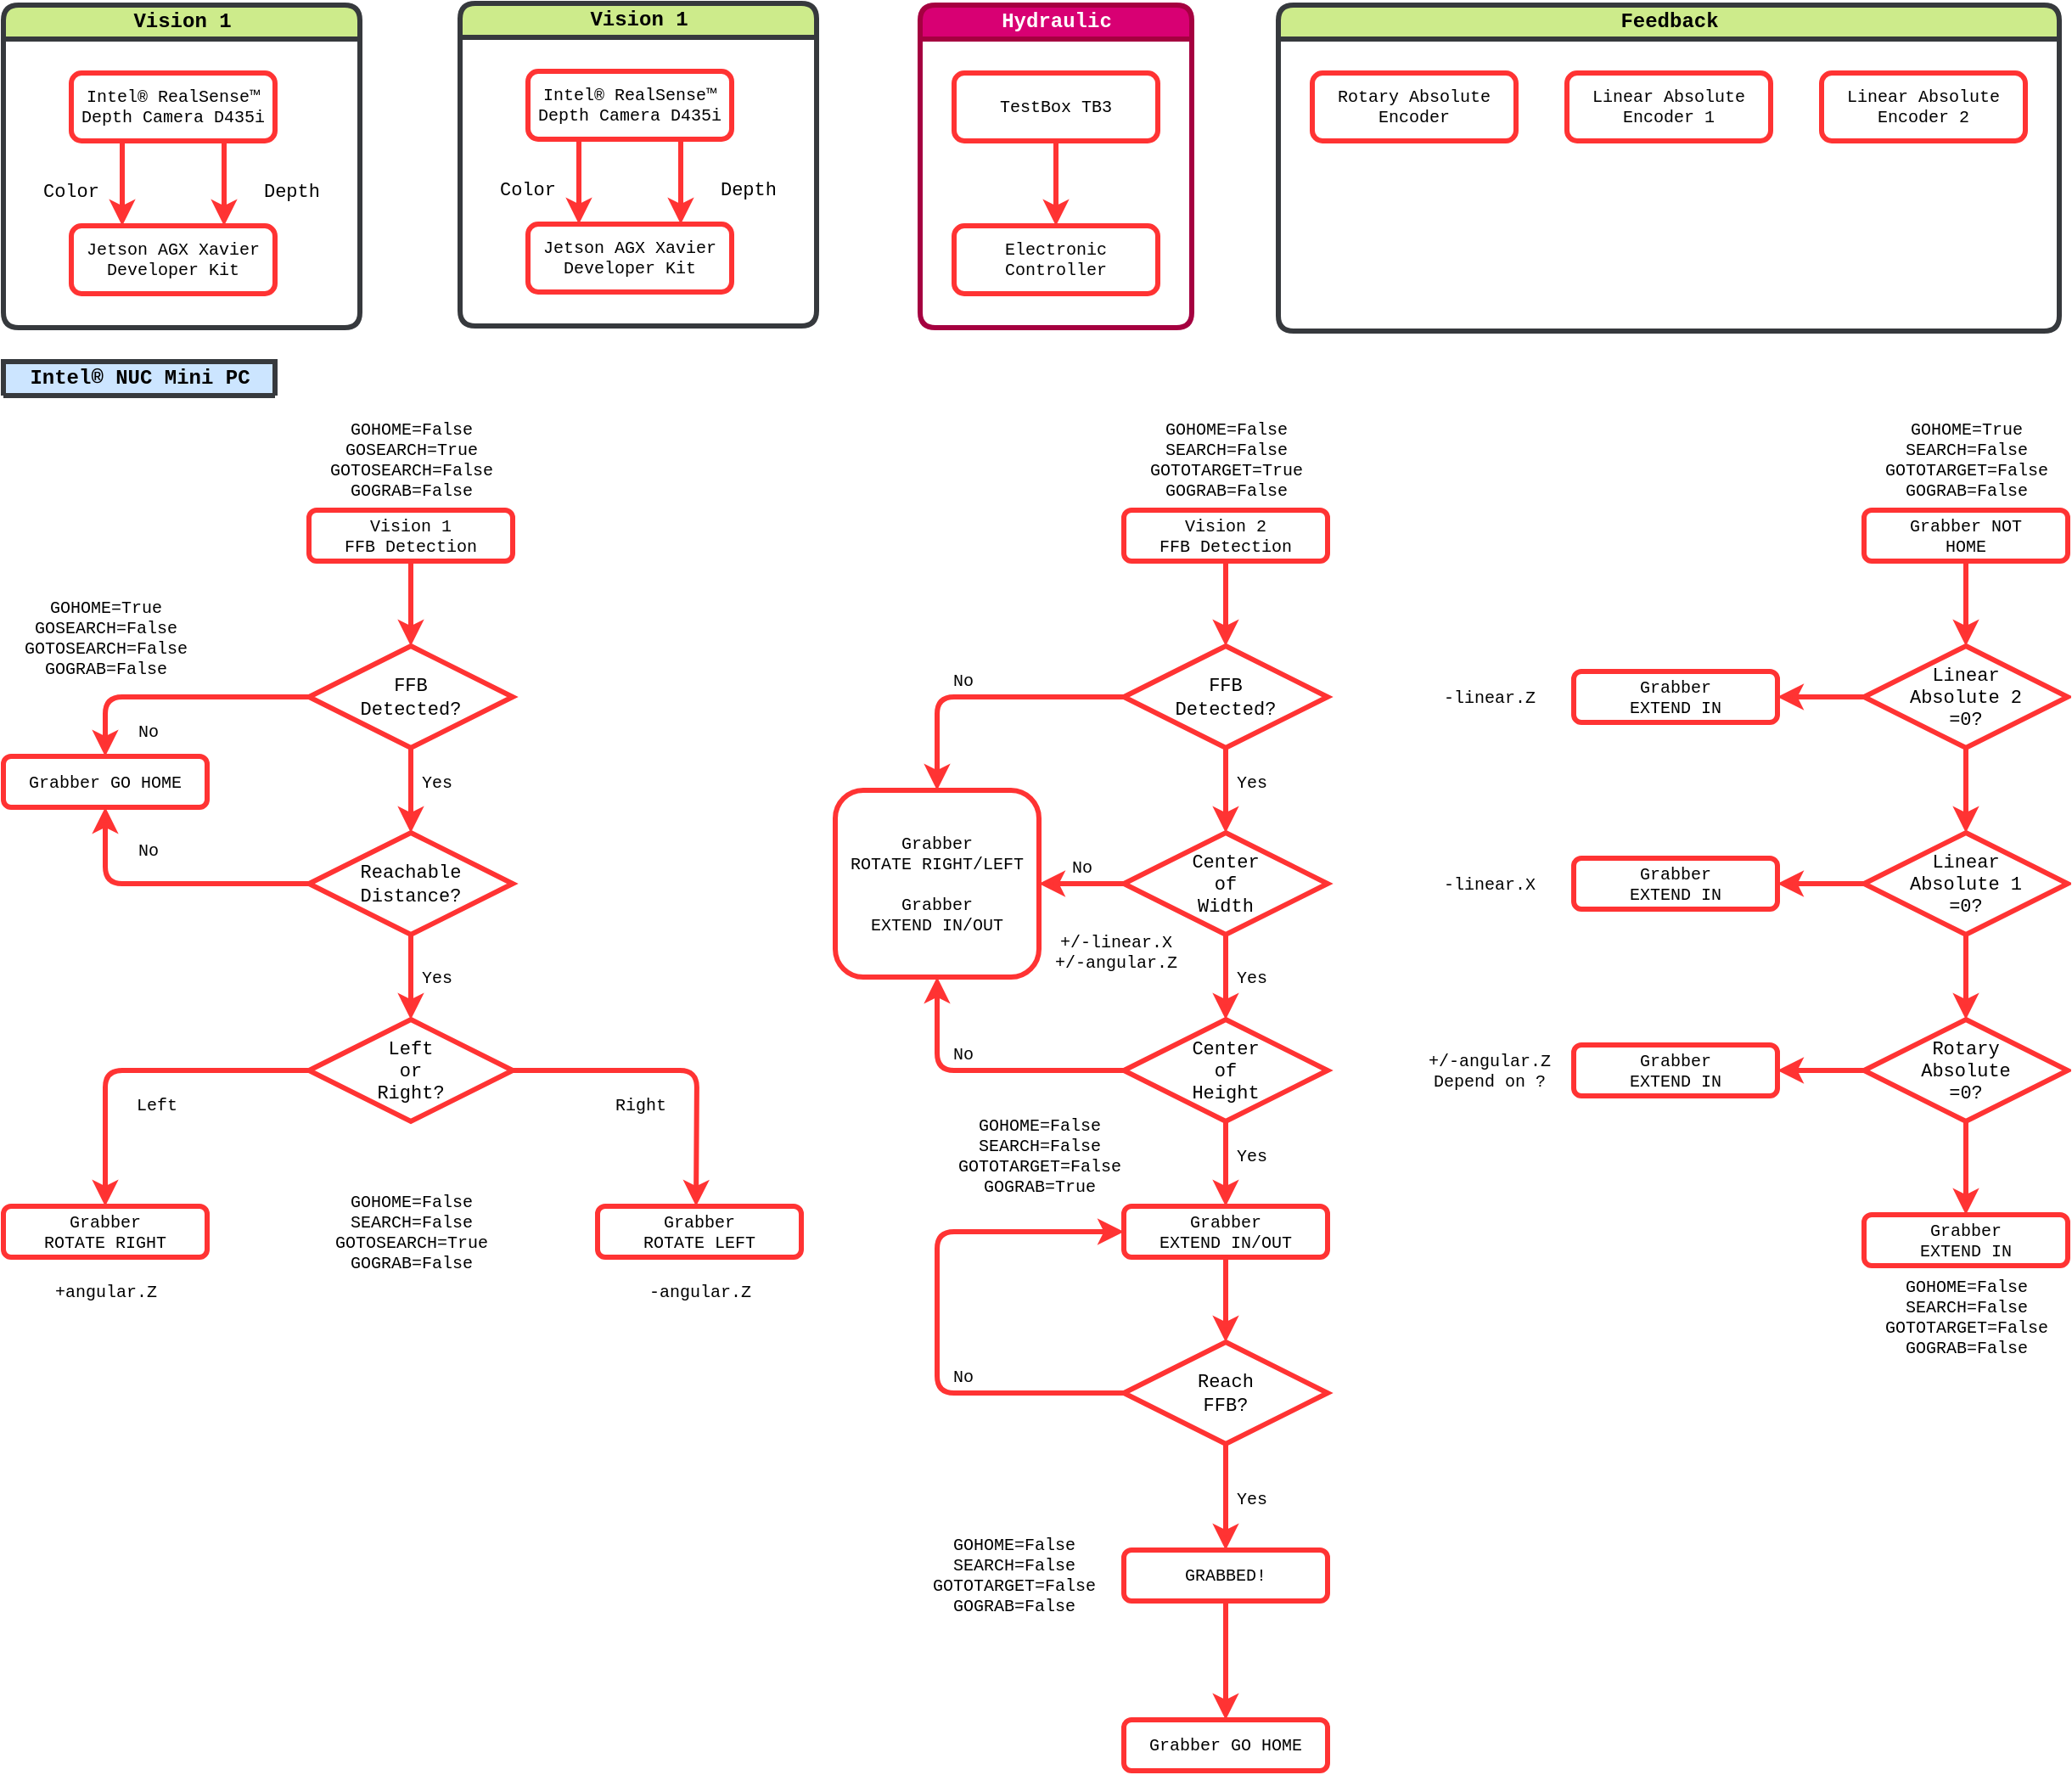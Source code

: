 <mxfile version="14.1.8" type="device"><diagram name="Page-1" id="c7558073-3199-34d8-9f00-42111426c3f3"><mxGraphModel dx="999" dy="801" grid="1" gridSize="10" guides="1" tooltips="1" connect="1" arrows="1" fold="1" page="1" pageScale="1" pageWidth="827" pageHeight="1169" background="#ffffff" math="0" shadow="0"><root><mxCell id="0"/><mxCell id="1" parent="0"/><mxCell id="b0fu4zYc11ow7xTLBVwF-104" value="Vision 1" style="swimlane;html=1;startSize=20;horizontal=1;childLayout=treeLayout;horizontalTree=0;resizable=0;containerType=tree;fontFamily=Courier New;fillColor=#cdeb8b;strokeColor=#36393d;swimlaneFillColor=none;rounded=1;strokeWidth=3;" vertex="1" parent="1"><mxGeometry x="40" y="30" width="210" height="190" as="geometry"/></mxCell><mxCell id="b0fu4zYc11ow7xTLBVwF-134" style="edgeStyle=orthogonalEdgeStyle;curved=1;orthogonalLoop=1;jettySize=auto;html=1;exitX=0.25;exitY=1;exitDx=0;exitDy=0;entryX=0.25;entryY=0;entryDx=0;entryDy=0;strokeWidth=3;fontFamily=Courier New;fontSize=11;strokeColor=#FF3333;" edge="1" parent="b0fu4zYc11ow7xTLBVwF-104" source="b0fu4zYc11ow7xTLBVwF-105" target="b0fu4zYc11ow7xTLBVwF-136"><mxGeometry relative="1" as="geometry"><mxPoint x="70" y="132" as="targetPoint"/></mxGeometry></mxCell><mxCell id="b0fu4zYc11ow7xTLBVwF-135" style="edgeStyle=orthogonalEdgeStyle;curved=1;orthogonalLoop=1;jettySize=auto;html=1;exitX=0.75;exitY=1;exitDx=0;exitDy=0;entryX=0.75;entryY=0;entryDx=0;entryDy=0;strokeWidth=3;fontFamily=Courier New;fontSize=11;strokeColor=#FF3333;" edge="1" parent="b0fu4zYc11ow7xTLBVwF-104" source="b0fu4zYc11ow7xTLBVwF-105" target="b0fu4zYc11ow7xTLBVwF-136"><mxGeometry relative="1" as="geometry"><mxPoint x="130" y="132" as="targetPoint"/></mxGeometry></mxCell><mxCell id="b0fu4zYc11ow7xTLBVwF-105" value="&lt;span style=&quot;font-size: 10px;&quot;&gt;Intel® RealSense™ Depth Camera D435i&lt;/span&gt;" style="whiteSpace=wrap;html=1;fontFamily=Courier New;rounded=1;fontStyle=0;strokeColor=#FF3333;strokeWidth=3;fontSize=10;" vertex="1" parent="b0fu4zYc11ow7xTLBVwF-104"><mxGeometry x="40" y="40" width="120" height="40" as="geometry"/></mxCell><mxCell id="b0fu4zYc11ow7xTLBVwF-136" value="&lt;span style=&quot;font-size: 10px;&quot;&gt;Jetson AGX Xavier Developer Kit&lt;/span&gt;" style="whiteSpace=wrap;html=1;fontFamily=Courier New;rounded=1;fontStyle=0;fontSize=10;strokeWidth=3;strokeColor=#FF3333;" vertex="1" parent="b0fu4zYc11ow7xTLBVwF-104"><mxGeometry x="40" y="130" width="120" height="40" as="geometry"/></mxCell><mxCell id="b0fu4zYc11ow7xTLBVwF-148" value="Color" style="text;html=1;strokeColor=none;fillColor=none;align=center;verticalAlign=middle;whiteSpace=wrap;rounded=0;fontFamily=Courier New;fontSize=11;" vertex="1" parent="b0fu4zYc11ow7xTLBVwF-104"><mxGeometry x="20" y="100" width="40" height="20" as="geometry"/></mxCell><mxCell id="b0fu4zYc11ow7xTLBVwF-149" value="Depth" style="text;html=1;strokeColor=none;fillColor=none;align=center;verticalAlign=middle;whiteSpace=wrap;rounded=0;fontFamily=Courier New;fontSize=11;" vertex="1" parent="b0fu4zYc11ow7xTLBVwF-104"><mxGeometry x="150" y="100" width="40" height="20" as="geometry"/></mxCell><mxCell id="b0fu4zYc11ow7xTLBVwF-114" value="Hydraulic" style="swimlane;html=1;startSize=20;horizontal=1;childLayout=treeLayout;horizontalTree=0;resizable=0;containerType=tree;fontFamily=Courier New;fillColor=#d80073;strokeColor=#A50040;swimlaneFillColor=none;rounded=1;strokeWidth=3;fontColor=#ffffff;" vertex="1" parent="1"><mxGeometry x="580" y="30" width="160" height="190" as="geometry"/></mxCell><mxCell id="b0fu4zYc11ow7xTLBVwF-115" value="&lt;span style=&quot;font-size: 10px;&quot;&gt;TestBox TB3&lt;/span&gt;" style="whiteSpace=wrap;html=1;fontFamily=Courier New;rounded=1;fontStyle=0;fontSize=10;strokeColor=#FF3333;strokeWidth=3;" vertex="1" parent="b0fu4zYc11ow7xTLBVwF-114"><mxGeometry x="20" y="40" width="120" height="40" as="geometry"/></mxCell><mxCell id="b0fu4zYc11ow7xTLBVwF-116" value="&lt;span style=&quot;font-size: 10px;&quot;&gt;Electronic&lt;br style=&quot;font-size: 10px;&quot;&gt;Controller&lt;br style=&quot;font-size: 10px;&quot;&gt;&lt;/span&gt;" style="whiteSpace=wrap;html=1;fontFamily=Courier New;rounded=1;fontStyle=0;fontSize=10;strokeColor=#FF3333;strokeWidth=3;" vertex="1" parent="b0fu4zYc11ow7xTLBVwF-114"><mxGeometry x="20" y="130" width="120" height="40" as="geometry"/></mxCell><mxCell id="b0fu4zYc11ow7xTLBVwF-117" value="" style="edgeStyle=elbowEdgeStyle;elbow=vertical;html=1;curved=1;strokeWidth=3;strokeColor=#FF3333;" edge="1" parent="b0fu4zYc11ow7xTLBVwF-114" source="b0fu4zYc11ow7xTLBVwF-115" target="b0fu4zYc11ow7xTLBVwF-116"><mxGeometry relative="1" as="geometry"/></mxCell><mxCell id="b0fu4zYc11ow7xTLBVwF-118" value="Feedback" style="swimlane;html=1;startSize=20;horizontal=1;childLayout=treeLayout;horizontalTree=0;resizable=0;containerType=tree;fontFamily=Courier New;fillColor=#cdeb8b;strokeColor=#36393d;swimlaneFillColor=none;rounded=1;strokeWidth=3;" vertex="1" parent="1"><mxGeometry x="791" y="30" width="460" height="192" as="geometry"/></mxCell><mxCell id="b0fu4zYc11ow7xTLBVwF-119" value="&lt;span style=&quot;font-size: 10px;&quot;&gt;Rotary Absolute Encoder&lt;/span&gt;" style="whiteSpace=wrap;html=1;fontFamily=Courier New;rounded=1;fontStyle=0;fontSize=10;strokeColor=#FF3333;strokeWidth=3;" vertex="1" parent="b0fu4zYc11ow7xTLBVwF-118"><mxGeometry x="20" y="40" width="120" height="40" as="geometry"/></mxCell><mxCell id="b0fu4zYc11ow7xTLBVwF-122" value="&lt;span style=&quot;font-size: 10px&quot;&gt;Linear Absolute&lt;br style=&quot;font-size: 10px&quot;&gt;Encoder 1&lt;br style=&quot;font-size: 10px&quot;&gt;&lt;/span&gt;" style="whiteSpace=wrap;html=1;fontFamily=Courier New;rounded=1;fontStyle=0;fontSize=10;strokeColor=#FF3333;strokeWidth=3;" vertex="1" parent="b0fu4zYc11ow7xTLBVwF-118"><mxGeometry x="170" y="40" width="120" height="40" as="geometry"/></mxCell><mxCell id="b0fu4zYc11ow7xTLBVwF-131" value="&lt;span style=&quot;font-size: 10px&quot;&gt;Linear Absolute&lt;br style=&quot;font-size: 10px&quot;&gt;Encoder 2&lt;br style=&quot;font-size: 10px&quot;&gt;&lt;/span&gt;" style="whiteSpace=wrap;html=1;fontFamily=Courier New;rounded=1;fontStyle=0;fontSize=10;strokeColor=#FF3333;strokeWidth=3;" vertex="1" parent="b0fu4zYc11ow7xTLBVwF-118"><mxGeometry x="320" y="40" width="120" height="40" as="geometry"/></mxCell><mxCell id="b0fu4zYc11ow7xTLBVwF-150" value="Vision 1" style="swimlane;html=1;startSize=20;horizontal=1;childLayout=treeLayout;horizontalTree=0;resizable=0;containerType=tree;fontFamily=Courier New;fillColor=#cdeb8b;strokeColor=#36393d;swimlaneFillColor=none;rounded=1;strokeWidth=3;" vertex="1" parent="1"><mxGeometry x="309" y="29" width="210" height="190" as="geometry"/></mxCell><mxCell id="b0fu4zYc11ow7xTLBVwF-151" style="edgeStyle=orthogonalEdgeStyle;curved=1;orthogonalLoop=1;jettySize=auto;html=1;exitX=0.25;exitY=1;exitDx=0;exitDy=0;entryX=0.25;entryY=0;entryDx=0;entryDy=0;strokeWidth=3;fontFamily=Courier New;fontSize=11;strokeColor=#FF3333;" edge="1" parent="b0fu4zYc11ow7xTLBVwF-150" source="b0fu4zYc11ow7xTLBVwF-153" target="b0fu4zYc11ow7xTLBVwF-154"><mxGeometry relative="1" as="geometry"><mxPoint x="70" y="132" as="targetPoint"/></mxGeometry></mxCell><mxCell id="b0fu4zYc11ow7xTLBVwF-152" style="edgeStyle=orthogonalEdgeStyle;curved=1;orthogonalLoop=1;jettySize=auto;html=1;exitX=0.75;exitY=1;exitDx=0;exitDy=0;entryX=0.75;entryY=0;entryDx=0;entryDy=0;strokeWidth=3;fontFamily=Courier New;fontSize=11;strokeColor=#FF3333;" edge="1" parent="b0fu4zYc11ow7xTLBVwF-150" source="b0fu4zYc11ow7xTLBVwF-153" target="b0fu4zYc11ow7xTLBVwF-154"><mxGeometry relative="1" as="geometry"><mxPoint x="130" y="132" as="targetPoint"/></mxGeometry></mxCell><mxCell id="b0fu4zYc11ow7xTLBVwF-153" value="&lt;span style=&quot;font-size: 10px;&quot;&gt;Intel® RealSense™ Depth Camera D435i&lt;/span&gt;" style="whiteSpace=wrap;html=1;fontFamily=Courier New;rounded=1;fontStyle=0;fontSize=10;strokeWidth=3;strokeColor=#FF3333;" vertex="1" parent="b0fu4zYc11ow7xTLBVwF-150"><mxGeometry x="40" y="40" width="120" height="40" as="geometry"/></mxCell><mxCell id="b0fu4zYc11ow7xTLBVwF-154" value="&lt;span style=&quot;font-size: 10px;&quot;&gt;Jetson AGX Xavier Developer Kit&lt;/span&gt;" style="whiteSpace=wrap;html=1;fontFamily=Courier New;rounded=1;fontStyle=0;fontSize=10;strokeWidth=3;strokeColor=#FF3333;" vertex="1" parent="b0fu4zYc11ow7xTLBVwF-150"><mxGeometry x="40" y="130" width="120" height="40" as="geometry"/></mxCell><mxCell id="b0fu4zYc11ow7xTLBVwF-155" value="Color" style="text;html=1;strokeColor=none;fillColor=none;align=center;verticalAlign=middle;whiteSpace=wrap;rounded=0;fontFamily=Courier New;fontSize=11;" vertex="1" parent="b0fu4zYc11ow7xTLBVwF-150"><mxGeometry x="20" y="100" width="40" height="20" as="geometry"/></mxCell><mxCell id="b0fu4zYc11ow7xTLBVwF-156" value="Depth" style="text;html=1;strokeColor=none;fillColor=none;align=center;verticalAlign=middle;whiteSpace=wrap;rounded=0;fontFamily=Courier New;fontSize=11;" vertex="1" parent="b0fu4zYc11ow7xTLBVwF-150"><mxGeometry x="150" y="100" width="40" height="20" as="geometry"/></mxCell><mxCell id="b0fu4zYc11ow7xTLBVwF-167" value="&lt;span style=&quot;font-size: 12px&quot;&gt;Intel® NUC Mini PC&lt;/span&gt;" style="swimlane;html=1;startSize=20;horizontal=1;childLayout=treeLayout;horizontalTree=0;resizable=0;containerType=tree;rounded=1;strokeColor=#36393d;strokeWidth=3;fontFamily=Courier New;fontSize=11;fillColor=#cce5ff;arcSize=0;" vertex="1" collapsed="1" parent="1"><mxGeometry x="40" y="240" width="160" height="20" as="geometry"><mxRectangle x="-99" y="250" width="438" height="500" as="alternateBounds"/></mxGeometry></mxCell><mxCell id="b0fu4zYc11ow7xTLBVwF-204" style="edgeStyle=orthogonalEdgeStyle;rounded=1;orthogonalLoop=1;jettySize=auto;html=1;exitX=0.5;exitY=1;exitDx=0;exitDy=0;entryX=0.5;entryY=0;entryDx=0;entryDy=0;strokeColor=#FF3333;strokeWidth=3;fontFamily=Courier New;fontSize=10;" edge="1" parent="1" source="b0fu4zYc11ow7xTLBVwF-200" target="b0fu4zYc11ow7xTLBVwF-199"><mxGeometry relative="1" as="geometry"/></mxCell><mxCell id="b0fu4zYc11ow7xTLBVwF-200" value="Vision 1&lt;br&gt;FFB Detection" style="rounded=1;whiteSpace=wrap;html=1;strokeColor=#FF3333;strokeWidth=3;gradientColor=none;fontFamily=Courier New;fontSize=10;" vertex="1" parent="1"><mxGeometry x="220" y="327.5" width="120" height="30" as="geometry"/></mxCell><mxCell id="b0fu4zYc11ow7xTLBVwF-205" style="edgeStyle=orthogonalEdgeStyle;rounded=1;orthogonalLoop=1;jettySize=auto;html=1;exitX=0;exitY=0.5;exitDx=0;exitDy=0;entryX=0.5;entryY=0;entryDx=0;entryDy=0;strokeColor=#FF3333;strokeWidth=3;fontFamily=Courier New;fontSize=10;" edge="1" parent="1" source="b0fu4zYc11ow7xTLBVwF-199" target="b0fu4zYc11ow7xTLBVwF-203"><mxGeometry relative="1" as="geometry"/></mxCell><mxCell id="b0fu4zYc11ow7xTLBVwF-199" value="FFB&lt;br&gt;Detected?" style="rhombus;whiteSpace=wrap;html=1;rounded=0;strokeColor=#FF3333;strokeWidth=3;gradientColor=none;fontFamily=Courier New;fontSize=11;" vertex="1" parent="1"><mxGeometry x="220" y="407.5" width="120" height="60" as="geometry"/></mxCell><mxCell id="b0fu4zYc11ow7xTLBVwF-203" value="Grabber GO HOME" style="rounded=1;whiteSpace=wrap;html=1;strokeColor=#FF3333;strokeWidth=3;gradientColor=none;fontFamily=Courier New;fontSize=10;" vertex="1" parent="1"><mxGeometry x="40" y="472.5" width="120" height="30" as="geometry"/></mxCell><mxCell id="b0fu4zYc11ow7xTLBVwF-206" value="No" style="text;html=1;align=center;verticalAlign=middle;resizable=0;points=[];autosize=1;fontSize=10;fontFamily=Courier New;" vertex="1" parent="1"><mxGeometry x="110" y="447.5" width="30" height="20" as="geometry"/></mxCell><mxCell id="b0fu4zYc11ow7xTLBVwF-210" style="edgeStyle=orthogonalEdgeStyle;rounded=1;orthogonalLoop=1;jettySize=auto;html=1;exitX=0;exitY=0.5;exitDx=0;exitDy=0;entryX=0.5;entryY=1;entryDx=0;entryDy=0;strokeColor=#FF3333;strokeWidth=3;fontFamily=Courier New;fontSize=10;" edge="1" parent="1" source="b0fu4zYc11ow7xTLBVwF-207" target="b0fu4zYc11ow7xTLBVwF-203"><mxGeometry relative="1" as="geometry"/></mxCell><mxCell id="b0fu4zYc11ow7xTLBVwF-214" style="edgeStyle=orthogonalEdgeStyle;rounded=1;orthogonalLoop=1;jettySize=auto;html=1;entryX=0.5;entryY=0;entryDx=0;entryDy=0;strokeColor=#FF3333;strokeWidth=3;fontFamily=Courier New;fontSize=10;exitX=0.5;exitY=1;exitDx=0;exitDy=0;" edge="1" parent="1" source="b0fu4zYc11ow7xTLBVwF-207" target="b0fu4zYc11ow7xTLBVwF-213"><mxGeometry relative="1" as="geometry"><mxPoint x="360" y="577.5" as="sourcePoint"/></mxGeometry></mxCell><mxCell id="b0fu4zYc11ow7xTLBVwF-207" value="Reachable&lt;br&gt;Distance?" style="rhombus;whiteSpace=wrap;html=1;rounded=0;strokeColor=#FF3333;strokeWidth=3;gradientColor=none;fontFamily=Courier New;fontSize=11;" vertex="1" parent="1"><mxGeometry x="220" y="517.5" width="120" height="60" as="geometry"/></mxCell><mxCell id="b0fu4zYc11ow7xTLBVwF-208" style="edgeStyle=orthogonalEdgeStyle;rounded=1;orthogonalLoop=1;jettySize=auto;html=1;exitX=0.5;exitY=1;exitDx=0;exitDy=0;entryX=0.5;entryY=0;entryDx=0;entryDy=0;strokeColor=#FF3333;strokeWidth=3;fontFamily=Courier New;fontSize=10;" edge="1" parent="1" source="b0fu4zYc11ow7xTLBVwF-199" target="b0fu4zYc11ow7xTLBVwF-207"><mxGeometry relative="1" as="geometry"/></mxCell><mxCell id="b0fu4zYc11ow7xTLBVwF-216" style="edgeStyle=orthogonalEdgeStyle;rounded=1;orthogonalLoop=1;jettySize=auto;html=1;exitX=0;exitY=0.5;exitDx=0;exitDy=0;strokeColor=#FF3333;strokeWidth=3;fontFamily=Courier New;fontSize=10;" edge="1" parent="1" source="b0fu4zYc11ow7xTLBVwF-213" target="b0fu4zYc11ow7xTLBVwF-215"><mxGeometry relative="1" as="geometry"/></mxCell><mxCell id="b0fu4zYc11ow7xTLBVwF-213" value="Left&lt;br&gt;or&lt;br&gt;Right?" style="rhombus;whiteSpace=wrap;html=1;rounded=0;strokeColor=#FF3333;strokeWidth=3;gradientColor=none;fontFamily=Courier New;fontSize=11;" vertex="1" parent="1"><mxGeometry x="220" y="627.5" width="120" height="60" as="geometry"/></mxCell><mxCell id="b0fu4zYc11ow7xTLBVwF-215" value="Grabber &lt;br&gt;ROTATE RIGHT" style="rounded=1;whiteSpace=wrap;html=1;strokeColor=#FF3333;strokeWidth=3;gradientColor=none;fontFamily=Courier New;fontSize=10;" vertex="1" parent="1"><mxGeometry x="40" y="737.5" width="120" height="30" as="geometry"/></mxCell><mxCell id="b0fu4zYc11ow7xTLBVwF-223" style="edgeStyle=orthogonalEdgeStyle;rounded=1;orthogonalLoop=1;jettySize=auto;html=1;exitX=1;exitY=0.5;exitDx=0;exitDy=0;entryX=0.5;entryY=0;entryDx=0;entryDy=0;strokeColor=#FF3333;strokeWidth=3;fontFamily=Courier New;fontSize=10;" edge="1" parent="1" source="b0fu4zYc11ow7xTLBVwF-213"><mxGeometry relative="1" as="geometry"><mxPoint x="448" y="737.5" as="targetPoint"/></mxGeometry></mxCell><mxCell id="b0fu4zYc11ow7xTLBVwF-226" value="GOHOME=False&lt;br&gt;GOSEARCH=True&lt;br&gt;GOTOSEARCH=False&lt;br&gt;GOGRAB=False" style="text;html=1;align=center;verticalAlign=middle;resizable=0;points=[];autosize=1;fontSize=10;fontFamily=Courier New;" vertex="1" parent="1"><mxGeometry x="225" y="272.5" width="110" height="50" as="geometry"/></mxCell><mxCell id="b0fu4zYc11ow7xTLBVwF-217" value="Left" style="text;html=1;align=center;verticalAlign=middle;resizable=0;points=[];autosize=1;fontSize=10;fontFamily=Courier New;" vertex="1" parent="1"><mxGeometry x="110" y="667.5" width="40" height="20" as="geometry"/></mxCell><mxCell id="b0fu4zYc11ow7xTLBVwF-220" value="Right" style="text;html=1;align=center;verticalAlign=middle;resizable=0;points=[];autosize=1;fontSize=10;fontFamily=Courier New;" vertex="1" parent="1"><mxGeometry x="390" y="667.5" width="50" height="20" as="geometry"/></mxCell><mxCell id="b0fu4zYc11ow7xTLBVwF-233" value="GOHOME=False&lt;br&gt;SEARCH=False&lt;br&gt;GOTOSEARCH=True&lt;br&gt;GOGRAB=False" style="text;html=1;align=center;verticalAlign=middle;resizable=0;points=[];autosize=1;fontSize=10;fontFamily=Courier New;" vertex="1" parent="1"><mxGeometry x="225" y="727.5" width="110" height="50" as="geometry"/></mxCell><mxCell id="b0fu4zYc11ow7xTLBVwF-209" value="Yes" style="text;html=1;align=center;verticalAlign=middle;resizable=0;points=[];autosize=1;fontSize=10;fontFamily=Courier New;" vertex="1" parent="1"><mxGeometry x="280" y="477.5" width="30" height="20" as="geometry"/></mxCell><mxCell id="b0fu4zYc11ow7xTLBVwF-211" value="No" style="text;html=1;align=center;verticalAlign=middle;resizable=0;points=[];autosize=1;fontSize=10;fontFamily=Courier New;" vertex="1" parent="1"><mxGeometry x="110" y="517.5" width="30" height="20" as="geometry"/></mxCell><mxCell id="b0fu4zYc11ow7xTLBVwF-218" value="Grabber&lt;br&gt;ROTATE LEFT" style="rounded=1;whiteSpace=wrap;html=1;strokeColor=#FF3333;strokeWidth=3;gradientColor=none;fontFamily=Courier New;fontSize=10;" vertex="1" parent="1"><mxGeometry x="390" y="737.5" width="120" height="30" as="geometry"/></mxCell><mxCell id="b0fu4zYc11ow7xTLBVwF-252" value="Yes" style="text;html=1;align=center;verticalAlign=middle;resizable=0;points=[];autosize=1;fontSize=10;fontFamily=Courier New;" vertex="1" parent="1"><mxGeometry x="280" y="592.5" width="30" height="20" as="geometry"/></mxCell><mxCell id="b0fu4zYc11ow7xTLBVwF-256" style="edgeStyle=orthogonalEdgeStyle;rounded=0;jumpStyle=sharp;orthogonalLoop=1;jettySize=auto;html=1;exitX=0.5;exitY=1;exitDx=0;exitDy=0;entryX=0.5;entryY=0;entryDx=0;entryDy=0;strokeColor=#FF3333;strokeWidth=3;fontFamily=Courier New;fontSize=10;" edge="1" parent="1" source="b0fu4zYc11ow7xTLBVwF-253" target="b0fu4zYc11ow7xTLBVwF-255"><mxGeometry relative="1" as="geometry"/></mxCell><mxCell id="b0fu4zYc11ow7xTLBVwF-253" value="Vision 2&lt;br&gt;FFB Detection" style="rounded=1;whiteSpace=wrap;html=1;strokeColor=#FF3333;strokeWidth=3;gradientColor=none;fontFamily=Courier New;fontSize=10;" vertex="1" parent="1"><mxGeometry x="700" y="327.5" width="120" height="30" as="geometry"/></mxCell><mxCell id="b0fu4zYc11ow7xTLBVwF-254" value="GOHOME=False&lt;br&gt;SEARCH=False&lt;br&gt;GOTOTARGET=True&lt;br&gt;GOGRAB=False" style="text;html=1;align=center;verticalAlign=middle;resizable=0;points=[];autosize=1;fontSize=10;fontFamily=Courier New;" vertex="1" parent="1"><mxGeometry x="705" y="272.5" width="110" height="50" as="geometry"/></mxCell><mxCell id="b0fu4zYc11ow7xTLBVwF-262" style="edgeStyle=orthogonalEdgeStyle;rounded=0;jumpStyle=sharp;orthogonalLoop=1;jettySize=auto;html=1;exitX=0.5;exitY=1;exitDx=0;exitDy=0;entryX=0.5;entryY=0;entryDx=0;entryDy=0;strokeColor=#FF3333;strokeWidth=3;fontFamily=Courier New;fontSize=10;" edge="1" parent="1" source="b0fu4zYc11ow7xTLBVwF-255" target="b0fu4zYc11ow7xTLBVwF-258"><mxGeometry relative="1" as="geometry"/></mxCell><mxCell id="b0fu4zYc11ow7xTLBVwF-266" style="edgeStyle=orthogonalEdgeStyle;rounded=1;jumpStyle=sharp;orthogonalLoop=1;jettySize=auto;html=1;exitX=0;exitY=0.5;exitDx=0;exitDy=0;entryX=0.5;entryY=0;entryDx=0;entryDy=0;strokeColor=#FF3333;strokeWidth=3;fontFamily=Courier New;fontSize=10;" edge="1" parent="1" source="b0fu4zYc11ow7xTLBVwF-255" target="b0fu4zYc11ow7xTLBVwF-257"><mxGeometry relative="1" as="geometry"/></mxCell><mxCell id="b0fu4zYc11ow7xTLBVwF-255" value="FFB&lt;br&gt;Detected?" style="rhombus;whiteSpace=wrap;html=1;rounded=0;strokeColor=#FF3333;strokeWidth=3;gradientColor=none;fontFamily=Courier New;fontSize=11;" vertex="1" parent="1"><mxGeometry x="700" y="407.5" width="120" height="60" as="geometry"/></mxCell><mxCell id="b0fu4zYc11ow7xTLBVwF-257" value="Grabber&lt;br&gt;ROTATE RIGHT/LEFT&lt;br&gt;&lt;br&gt;Grabber&lt;br&gt;EXTEND IN/OUT" style="rounded=1;whiteSpace=wrap;html=1;strokeColor=#FF3333;strokeWidth=3;gradientColor=none;fontFamily=Courier New;fontSize=10;" vertex="1" parent="1"><mxGeometry x="530" y="492.5" width="120" height="110" as="geometry"/></mxCell><mxCell id="b0fu4zYc11ow7xTLBVwF-263" style="edgeStyle=orthogonalEdgeStyle;rounded=0;jumpStyle=sharp;orthogonalLoop=1;jettySize=auto;html=1;exitX=0.5;exitY=1;exitDx=0;exitDy=0;entryX=0.5;entryY=0;entryDx=0;entryDy=0;strokeColor=#FF3333;strokeWidth=3;fontFamily=Courier New;fontSize=10;" edge="1" parent="1" source="b0fu4zYc11ow7xTLBVwF-258" target="b0fu4zYc11ow7xTLBVwF-259"><mxGeometry relative="1" as="geometry"/></mxCell><mxCell id="b0fu4zYc11ow7xTLBVwF-272" style="edgeStyle=orthogonalEdgeStyle;rounded=1;jumpStyle=sharp;orthogonalLoop=1;jettySize=auto;html=1;exitX=0;exitY=0.5;exitDx=0;exitDy=0;entryX=1;entryY=0.5;entryDx=0;entryDy=0;strokeColor=#FF3333;strokeWidth=3;fontFamily=Courier New;fontSize=10;" edge="1" parent="1" source="b0fu4zYc11ow7xTLBVwF-258" target="b0fu4zYc11ow7xTLBVwF-257"><mxGeometry relative="1" as="geometry"/></mxCell><mxCell id="b0fu4zYc11ow7xTLBVwF-258" value="Center&lt;br&gt;of&lt;br&gt;Width" style="rhombus;whiteSpace=wrap;html=1;rounded=0;strokeColor=#FF3333;strokeWidth=3;gradientColor=none;fontFamily=Courier New;fontSize=11;" vertex="1" parent="1"><mxGeometry x="700" y="517.5" width="120" height="60" as="geometry"/></mxCell><mxCell id="b0fu4zYc11ow7xTLBVwF-271" style="edgeStyle=orthogonalEdgeStyle;rounded=1;jumpStyle=sharp;orthogonalLoop=1;jettySize=auto;html=1;exitX=0;exitY=0.5;exitDx=0;exitDy=0;entryX=0.5;entryY=1;entryDx=0;entryDy=0;strokeColor=#FF3333;strokeWidth=3;fontFamily=Courier New;fontSize=10;" edge="1" parent="1" source="b0fu4zYc11ow7xTLBVwF-259" target="b0fu4zYc11ow7xTLBVwF-257"><mxGeometry relative="1" as="geometry"/></mxCell><mxCell id="b0fu4zYc11ow7xTLBVwF-273" style="edgeStyle=orthogonalEdgeStyle;rounded=1;jumpStyle=sharp;orthogonalLoop=1;jettySize=auto;html=1;exitX=0.5;exitY=1;exitDx=0;exitDy=0;entryX=0.5;entryY=0;entryDx=0;entryDy=0;strokeColor=#FF3333;strokeWidth=3;fontFamily=Courier New;fontSize=10;" edge="1" parent="1" source="b0fu4zYc11ow7xTLBVwF-259" target="b0fu4zYc11ow7xTLBVwF-270"><mxGeometry relative="1" as="geometry"/></mxCell><mxCell id="b0fu4zYc11ow7xTLBVwF-259" value="Center&lt;br&gt;of&lt;br&gt;Height" style="rhombus;whiteSpace=wrap;html=1;rounded=0;strokeColor=#FF3333;strokeWidth=3;gradientColor=none;fontFamily=Courier New;fontSize=11;" vertex="1" parent="1"><mxGeometry x="700" y="627.5" width="120" height="60" as="geometry"/></mxCell><mxCell id="b0fu4zYc11ow7xTLBVwF-260" value="+angular.Z" style="text;html=1;align=center;verticalAlign=middle;resizable=0;points=[];autosize=1;fontSize=10;fontFamily=Courier New;" vertex="1" parent="1"><mxGeometry x="60" y="777.5" width="80" height="20" as="geometry"/></mxCell><mxCell id="b0fu4zYc11ow7xTLBVwF-261" value="-angular.Z" style="text;html=1;align=center;verticalAlign=middle;resizable=0;points=[];autosize=1;fontSize=10;fontFamily=Courier New;" vertex="1" parent="1"><mxGeometry x="410" y="777.5" width="80" height="20" as="geometry"/></mxCell><mxCell id="b0fu4zYc11ow7xTLBVwF-264" value="Yes" style="text;html=1;align=center;verticalAlign=middle;resizable=0;points=[];autosize=1;fontSize=10;fontFamily=Courier New;" vertex="1" parent="1"><mxGeometry x="760" y="477.5" width="30" height="20" as="geometry"/></mxCell><mxCell id="b0fu4zYc11ow7xTLBVwF-268" value="Yes" style="text;html=1;align=center;verticalAlign=middle;resizable=0;points=[];autosize=1;fontSize=10;fontFamily=Courier New;" vertex="1" parent="1"><mxGeometry x="760" y="592.5" width="30" height="20" as="geometry"/></mxCell><mxCell id="b0fu4zYc11ow7xTLBVwF-277" style="edgeStyle=orthogonalEdgeStyle;rounded=1;jumpStyle=sharp;orthogonalLoop=1;jettySize=auto;html=1;exitX=0.5;exitY=1;exitDx=0;exitDy=0;entryX=0.5;entryY=0;entryDx=0;entryDy=0;strokeColor=#FF3333;strokeWidth=3;fontFamily=Courier New;fontSize=10;" edge="1" parent="1" source="b0fu4zYc11ow7xTLBVwF-270" target="b0fu4zYc11ow7xTLBVwF-276"><mxGeometry relative="1" as="geometry"/></mxCell><mxCell id="b0fu4zYc11ow7xTLBVwF-270" value="Grabber&lt;br&gt;EXTEND IN/OUT" style="rounded=1;whiteSpace=wrap;html=1;strokeColor=#FF3333;strokeWidth=3;gradientColor=none;fontFamily=Courier New;fontSize=10;" vertex="1" parent="1"><mxGeometry x="700" y="737.5" width="120" height="30" as="geometry"/></mxCell><mxCell id="b0fu4zYc11ow7xTLBVwF-274" value="GOHOME=False&lt;br&gt;SEARCH=False&lt;br&gt;GOTOTARGET=False&lt;br&gt;GOGRAB=True" style="text;html=1;align=center;verticalAlign=middle;resizable=0;points=[];autosize=1;fontSize=10;fontFamily=Courier New;" vertex="1" parent="1"><mxGeometry x="595" y="682.5" width="110" height="50" as="geometry"/></mxCell><mxCell id="b0fu4zYc11ow7xTLBVwF-275" value="Yes" style="text;html=1;align=center;verticalAlign=middle;resizable=0;points=[];autosize=1;fontSize=10;fontFamily=Courier New;" vertex="1" parent="1"><mxGeometry x="760" y="697.5" width="30" height="20" as="geometry"/></mxCell><mxCell id="b0fu4zYc11ow7xTLBVwF-283" style="edgeStyle=orthogonalEdgeStyle;rounded=1;jumpStyle=sharp;orthogonalLoop=1;jettySize=auto;html=1;exitX=0;exitY=0.5;exitDx=0;exitDy=0;entryX=0;entryY=0.5;entryDx=0;entryDy=0;strokeColor=#FF3333;strokeWidth=3;fontFamily=Courier New;fontSize=10;" edge="1" parent="1" source="b0fu4zYc11ow7xTLBVwF-276" target="b0fu4zYc11ow7xTLBVwF-270"><mxGeometry relative="1" as="geometry"><Array as="points"><mxPoint x="590" y="847.5"/><mxPoint x="590" y="752.5"/></Array></mxGeometry></mxCell><mxCell id="b0fu4zYc11ow7xTLBVwF-314" style="edgeStyle=orthogonalEdgeStyle;rounded=1;jumpStyle=sharp;orthogonalLoop=1;jettySize=auto;html=1;exitX=0.5;exitY=1;exitDx=0;exitDy=0;entryX=0.5;entryY=0;entryDx=0;entryDy=0;strokeColor=#FF3333;strokeWidth=3;fontFamily=Courier New;fontSize=10;" edge="1" parent="1" source="b0fu4zYc11ow7xTLBVwF-276" target="b0fu4zYc11ow7xTLBVwF-286"><mxGeometry relative="1" as="geometry"/></mxCell><mxCell id="b0fu4zYc11ow7xTLBVwF-276" value="Reach&lt;br&gt;FFB?" style="rhombus;whiteSpace=wrap;html=1;rounded=0;strokeColor=#FF3333;strokeWidth=3;gradientColor=none;fontFamily=Courier New;fontSize=11;" vertex="1" parent="1"><mxGeometry x="700" y="817.5" width="120" height="60" as="geometry"/></mxCell><mxCell id="b0fu4zYc11ow7xTLBVwF-278" value="No" style="text;html=1;align=center;verticalAlign=middle;resizable=0;points=[];autosize=1;fontSize=10;fontFamily=Courier New;" vertex="1" parent="1"><mxGeometry x="590" y="417.5" width="30" height="20" as="geometry"/></mxCell><mxCell id="b0fu4zYc11ow7xTLBVwF-279" value="No" style="text;html=1;align=center;verticalAlign=middle;resizable=0;points=[];autosize=1;fontSize=10;fontFamily=Courier New;" vertex="1" parent="1"><mxGeometry x="590" y="637.5" width="30" height="20" as="geometry"/></mxCell><mxCell id="b0fu4zYc11ow7xTLBVwF-280" value="No" style="text;html=1;align=center;verticalAlign=middle;resizable=0;points=[];autosize=1;fontSize=10;fontFamily=Courier New;" vertex="1" parent="1"><mxGeometry x="660" y="527.5" width="30" height="20" as="geometry"/></mxCell><mxCell id="b0fu4zYc11ow7xTLBVwF-281" value="+/-linear.X&lt;br&gt;+/-angular.Z" style="text;html=1;align=center;verticalAlign=middle;resizable=0;points=[];autosize=1;fontSize=10;fontFamily=Courier New;" vertex="1" parent="1"><mxGeometry x="650" y="572.5" width="90" height="30" as="geometry"/></mxCell><mxCell id="b0fu4zYc11ow7xTLBVwF-282" value="-linear.Z" style="text;html=1;align=center;verticalAlign=middle;resizable=0;points=[];autosize=1;fontSize=10;fontFamily=Courier New;" vertex="1" parent="1"><mxGeometry x="880" y="427.5" width="70" height="20" as="geometry"/></mxCell><mxCell id="b0fu4zYc11ow7xTLBVwF-284" value="No" style="text;html=1;align=center;verticalAlign=middle;resizable=0;points=[];autosize=1;fontSize=10;fontFamily=Courier New;" vertex="1" parent="1"><mxGeometry x="590" y="827.5" width="30" height="20" as="geometry"/></mxCell><mxCell id="b0fu4zYc11ow7xTLBVwF-285" value="Yes" style="text;html=1;align=center;verticalAlign=middle;resizable=0;points=[];autosize=1;fontSize=10;fontFamily=Courier New;" vertex="1" parent="1"><mxGeometry x="760" y="900" width="30" height="20" as="geometry"/></mxCell><mxCell id="b0fu4zYc11ow7xTLBVwF-315" style="edgeStyle=orthogonalEdgeStyle;rounded=1;jumpStyle=sharp;orthogonalLoop=1;jettySize=auto;html=1;exitX=0.5;exitY=1;exitDx=0;exitDy=0;entryX=0.5;entryY=0;entryDx=0;entryDy=0;strokeColor=#FF3333;strokeWidth=3;fontFamily=Courier New;fontSize=10;" edge="1" parent="1" source="b0fu4zYc11ow7xTLBVwF-286" target="b0fu4zYc11ow7xTLBVwF-290"><mxGeometry relative="1" as="geometry"/></mxCell><mxCell id="b0fu4zYc11ow7xTLBVwF-286" value="GRABBED!" style="rounded=1;whiteSpace=wrap;html=1;strokeColor=#FF3333;strokeWidth=3;gradientColor=none;fontFamily=Courier New;fontSize=10;" vertex="1" parent="1"><mxGeometry x="700" y="940" width="120" height="30" as="geometry"/></mxCell><mxCell id="b0fu4zYc11ow7xTLBVwF-288" value="GOHOME=False&lt;br&gt;SEARCH=False&lt;br&gt;GOTOTARGET=False&lt;br&gt;GOGRAB=False" style="text;html=1;align=center;verticalAlign=middle;resizable=0;points=[];autosize=1;fontSize=10;fontFamily=Courier New;" vertex="1" parent="1"><mxGeometry x="580" y="930" width="110" height="50" as="geometry"/></mxCell><mxCell id="b0fu4zYc11ow7xTLBVwF-290" value="Grabber GO HOME" style="rounded=1;whiteSpace=wrap;html=1;strokeColor=#FF3333;strokeWidth=3;gradientColor=none;fontFamily=Courier New;fontSize=10;" vertex="1" parent="1"><mxGeometry x="700" y="1040" width="120" height="30" as="geometry"/></mxCell><mxCell id="b0fu4zYc11ow7xTLBVwF-299" style="edgeStyle=orthogonalEdgeStyle;rounded=1;jumpStyle=sharp;orthogonalLoop=1;jettySize=auto;html=1;exitX=0.5;exitY=1;exitDx=0;exitDy=0;entryX=0.5;entryY=0;entryDx=0;entryDy=0;strokeColor=#FF3333;strokeWidth=3;fontFamily=Courier New;fontSize=10;" edge="1" parent="1" source="b0fu4zYc11ow7xTLBVwF-293" target="b0fu4zYc11ow7xTLBVwF-294"><mxGeometry relative="1" as="geometry"/></mxCell><mxCell id="b0fu4zYc11ow7xTLBVwF-293" value="Grabber NOT&lt;br&gt;HOME" style="rounded=1;whiteSpace=wrap;html=1;strokeColor=#FF3333;strokeWidth=3;gradientColor=none;fontFamily=Courier New;fontSize=10;" vertex="1" parent="1"><mxGeometry x="1136" y="327.5" width="120" height="30" as="geometry"/></mxCell><mxCell id="b0fu4zYc11ow7xTLBVwF-297" style="edgeStyle=orthogonalEdgeStyle;rounded=1;jumpStyle=sharp;orthogonalLoop=1;jettySize=auto;html=1;exitX=0.5;exitY=1;exitDx=0;exitDy=0;entryX=0.5;entryY=0;entryDx=0;entryDy=0;strokeColor=#FF3333;strokeWidth=3;fontFamily=Courier New;fontSize=10;" edge="1" parent="1" source="b0fu4zYc11ow7xTLBVwF-294" target="b0fu4zYc11ow7xTLBVwF-295"><mxGeometry relative="1" as="geometry"/></mxCell><mxCell id="b0fu4zYc11ow7xTLBVwF-311" style="edgeStyle=orthogonalEdgeStyle;rounded=1;jumpStyle=sharp;orthogonalLoop=1;jettySize=auto;html=1;exitX=0;exitY=0.5;exitDx=0;exitDy=0;strokeColor=#FF3333;strokeWidth=3;fontFamily=Courier New;fontSize=10;" edge="1" parent="1" source="b0fu4zYc11ow7xTLBVwF-294" target="b0fu4zYc11ow7xTLBVwF-300"><mxGeometry relative="1" as="geometry"/></mxCell><mxCell id="b0fu4zYc11ow7xTLBVwF-294" value="Linear&lt;br&gt;Absolute 2&lt;br&gt;=0?" style="rhombus;whiteSpace=wrap;html=1;rounded=0;strokeColor=#FF3333;strokeWidth=3;gradientColor=none;fontFamily=Courier New;fontSize=11;" vertex="1" parent="1"><mxGeometry x="1136" y="407.5" width="120" height="60" as="geometry"/></mxCell><mxCell id="b0fu4zYc11ow7xTLBVwF-298" style="edgeStyle=orthogonalEdgeStyle;rounded=1;jumpStyle=sharp;orthogonalLoop=1;jettySize=auto;html=1;exitX=0.5;exitY=1;exitDx=0;exitDy=0;entryX=0.5;entryY=0;entryDx=0;entryDy=0;strokeColor=#FF3333;strokeWidth=3;fontFamily=Courier New;fontSize=10;" edge="1" parent="1" source="b0fu4zYc11ow7xTLBVwF-295" target="b0fu4zYc11ow7xTLBVwF-296"><mxGeometry relative="1" as="geometry"/></mxCell><mxCell id="b0fu4zYc11ow7xTLBVwF-310" style="edgeStyle=orthogonalEdgeStyle;rounded=1;jumpStyle=sharp;orthogonalLoop=1;jettySize=auto;html=1;exitX=0;exitY=0.5;exitDx=0;exitDy=0;entryX=1;entryY=0.5;entryDx=0;entryDy=0;strokeColor=#FF3333;strokeWidth=3;fontFamily=Courier New;fontSize=10;" edge="1" parent="1" source="b0fu4zYc11ow7xTLBVwF-295" target="b0fu4zYc11ow7xTLBVwF-302"><mxGeometry relative="1" as="geometry"/></mxCell><mxCell id="b0fu4zYc11ow7xTLBVwF-295" value="Linear&lt;br&gt;Absolute 1&lt;span style=&quot;color: rgba(0 , 0 , 0 , 0) ; font-family: monospace ; font-size: 0px&quot;&gt;%3CmxGraphModel%3E%3Croot%3E%3CmxCell%20id%3D%220%22%2F%3E%3CmxCell%20id%3D%221%22%20parent%3D%220%22%2F%3E%3CmxCell%20id%3D%222%22%20value%3D%22Linear%26lt%3Bbr%26gt%3BAbsolute%202%26lt%3Bbr%26gt%3B%3D0%3F%22%20style%3D%22rhombus%3BwhiteSpace%3Dwrap%3Bhtml%3D1%3Brounded%3D0%3BstrokeColor%3D%23FF3333%3BstrokeWidth%3D3%3BgradientColor%3Dnone%3BfontFamily%3DCourier%20New%3BfontSize%3D11%3B%22%20vertex%3D%221%22%20parent%3D%221%22%3E%3CmxGeometry%20x%3D%221241%22%20y%3D%22407.5%22%20width%3D%22120%22%20height%3D%2260%22%20as%3D%22geometry%22%2F%3E%3C%2FmxCell%3E%3C%2Froot%3E%3C%2FmxGraphModel%3E&lt;/span&gt;&lt;br&gt;=0?" style="rhombus;whiteSpace=wrap;html=1;rounded=0;strokeColor=#FF3333;strokeWidth=3;gradientColor=none;fontFamily=Courier New;fontSize=11;" vertex="1" parent="1"><mxGeometry x="1136" y="517.5" width="120" height="60" as="geometry"/></mxCell><mxCell id="b0fu4zYc11ow7xTLBVwF-307" style="edgeStyle=orthogonalEdgeStyle;rounded=1;jumpStyle=sharp;orthogonalLoop=1;jettySize=auto;html=1;exitX=0.5;exitY=1;exitDx=0;exitDy=0;entryX=0.5;entryY=0;entryDx=0;entryDy=0;strokeColor=#FF3333;strokeWidth=3;fontFamily=Courier New;fontSize=10;" edge="1" parent="1" source="b0fu4zYc11ow7xTLBVwF-296" target="b0fu4zYc11ow7xTLBVwF-306"><mxGeometry relative="1" as="geometry"/></mxCell><mxCell id="b0fu4zYc11ow7xTLBVwF-308" style="edgeStyle=orthogonalEdgeStyle;rounded=1;jumpStyle=sharp;orthogonalLoop=1;jettySize=auto;html=1;exitX=0;exitY=0.5;exitDx=0;exitDy=0;entryX=1;entryY=0.5;entryDx=0;entryDy=0;strokeColor=#FF3333;strokeWidth=3;fontFamily=Courier New;fontSize=10;" edge="1" parent="1" source="b0fu4zYc11ow7xTLBVwF-296" target="b0fu4zYc11ow7xTLBVwF-303"><mxGeometry relative="1" as="geometry"/></mxCell><mxCell id="b0fu4zYc11ow7xTLBVwF-296" value="Rotary&lt;br&gt;Absolute&lt;span style=&quot;color: rgba(0 , 0 , 0 , 0) ; font-family: monospace ; font-size: 0px&quot;&gt;%3CmxGraphModel%3E%3Croot%3E%3CmxCell%20id%3D%220%22%2F%3E%3CmxCell%20id%3D%221%22%20parent%3D%220%22%2F%3E%3CmxCell%20id%3D%222%22%20value%3D%22Linear%26lt%3Bbr%26gt%3BAbsolute%202%26lt%3Bbr%26gt%3B%3D0%3F%22%20style%3D%22rhombus%3BwhiteSpace%3Dwrap%3Bhtml%3D1%3Brounded%3D0%3BstrokeColor%3D%23FF3333%3BstrokeWidth%3D3%3BgradientColor%3Dnone%3BfontFamily%3DCourier%20New%3BfontSize%3D11%3B%22%20vertex%3D%221%22%20parent%3D%221%22%3E%3CmxGeometry%20x%3D%221241%22%20y%3D%22407.5%22%20width%3D%22120%22%20height%3D%2260%22%20as%3D%22geometry%22%2F%3E%3C%2FmxCell%3E%3C%2Froot%3E%3C%2FmxGraphModel%3E&lt;/span&gt;&lt;br&gt;=0?" style="rhombus;whiteSpace=wrap;html=1;rounded=0;strokeColor=#FF3333;strokeWidth=3;gradientColor=none;fontFamily=Courier New;fontSize=11;" vertex="1" parent="1"><mxGeometry x="1136" y="627.5" width="120" height="60" as="geometry"/></mxCell><mxCell id="b0fu4zYc11ow7xTLBVwF-300" value="Grabber&lt;br&gt;EXTEND IN" style="rounded=1;whiteSpace=wrap;html=1;strokeColor=#FF3333;strokeWidth=3;gradientColor=none;fontFamily=Courier New;fontSize=10;" vertex="1" parent="1"><mxGeometry x="965" y="422.5" width="120" height="30" as="geometry"/></mxCell><mxCell id="b0fu4zYc11ow7xTLBVwF-302" value="Grabber&lt;br&gt;EXTEND IN" style="rounded=1;whiteSpace=wrap;html=1;strokeColor=#FF3333;strokeWidth=3;gradientColor=none;fontFamily=Courier New;fontSize=10;" vertex="1" parent="1"><mxGeometry x="965" y="532.5" width="120" height="30" as="geometry"/></mxCell><mxCell id="b0fu4zYc11ow7xTLBVwF-303" value="Grabber&lt;br&gt;EXTEND IN" style="rounded=1;whiteSpace=wrap;html=1;strokeColor=#FF3333;strokeWidth=3;gradientColor=none;fontFamily=Courier New;fontSize=10;" vertex="1" parent="1"><mxGeometry x="965" y="642.5" width="120" height="30" as="geometry"/></mxCell><mxCell id="b0fu4zYc11ow7xTLBVwF-304" value="-linear.X" style="text;html=1;align=center;verticalAlign=middle;resizable=0;points=[];autosize=1;fontSize=10;fontFamily=Courier New;" vertex="1" parent="1"><mxGeometry x="880" y="537.5" width="70" height="20" as="geometry"/></mxCell><mxCell id="b0fu4zYc11ow7xTLBVwF-305" value="+/-angular.Z&lt;br&gt;Depend on ?" style="text;html=1;align=center;verticalAlign=middle;resizable=0;points=[];autosize=1;fontSize=10;fontFamily=Courier New;" vertex="1" parent="1"><mxGeometry x="870" y="642.5" width="90" height="30" as="geometry"/></mxCell><mxCell id="b0fu4zYc11ow7xTLBVwF-306" value="Grabber&lt;br&gt;EXTEND IN" style="rounded=1;whiteSpace=wrap;html=1;strokeColor=#FF3333;strokeWidth=3;gradientColor=none;fontFamily=Courier New;fontSize=10;" vertex="1" parent="1"><mxGeometry x="1136" y="742.5" width="120" height="30" as="geometry"/></mxCell><mxCell id="b0fu4zYc11ow7xTLBVwF-312" value="GOHOME=True&lt;br&gt;SEARCH=False&lt;br&gt;GOTOTARGET=False&lt;br&gt;GOGRAB=False" style="text;html=1;align=center;verticalAlign=middle;resizable=0;points=[];autosize=1;fontSize=10;fontFamily=Courier New;" vertex="1" parent="1"><mxGeometry x="1141" y="272.5" width="110" height="50" as="geometry"/></mxCell><mxCell id="b0fu4zYc11ow7xTLBVwF-313" value="GOHOME=False&lt;br&gt;SEARCH=False&lt;br&gt;GOTOTARGET=False&lt;br&gt;GOGRAB=False" style="text;html=1;align=center;verticalAlign=middle;resizable=0;points=[];autosize=1;fontSize=10;fontFamily=Courier New;" vertex="1" parent="1"><mxGeometry x="1141" y="777.5" width="110" height="50" as="geometry"/></mxCell><mxCell id="b0fu4zYc11ow7xTLBVwF-316" value="GOHOME=True&lt;br&gt;GOSEARCH=False&lt;br&gt;GOTOSEARCH=False&lt;br&gt;GOGRAB=False" style="text;html=1;align=center;verticalAlign=middle;resizable=0;points=[];autosize=1;fontSize=10;fontFamily=Courier New;" vertex="1" parent="1"><mxGeometry x="45" y="377.5" width="110" height="50" as="geometry"/></mxCell></root></mxGraphModel></diagram></mxfile>